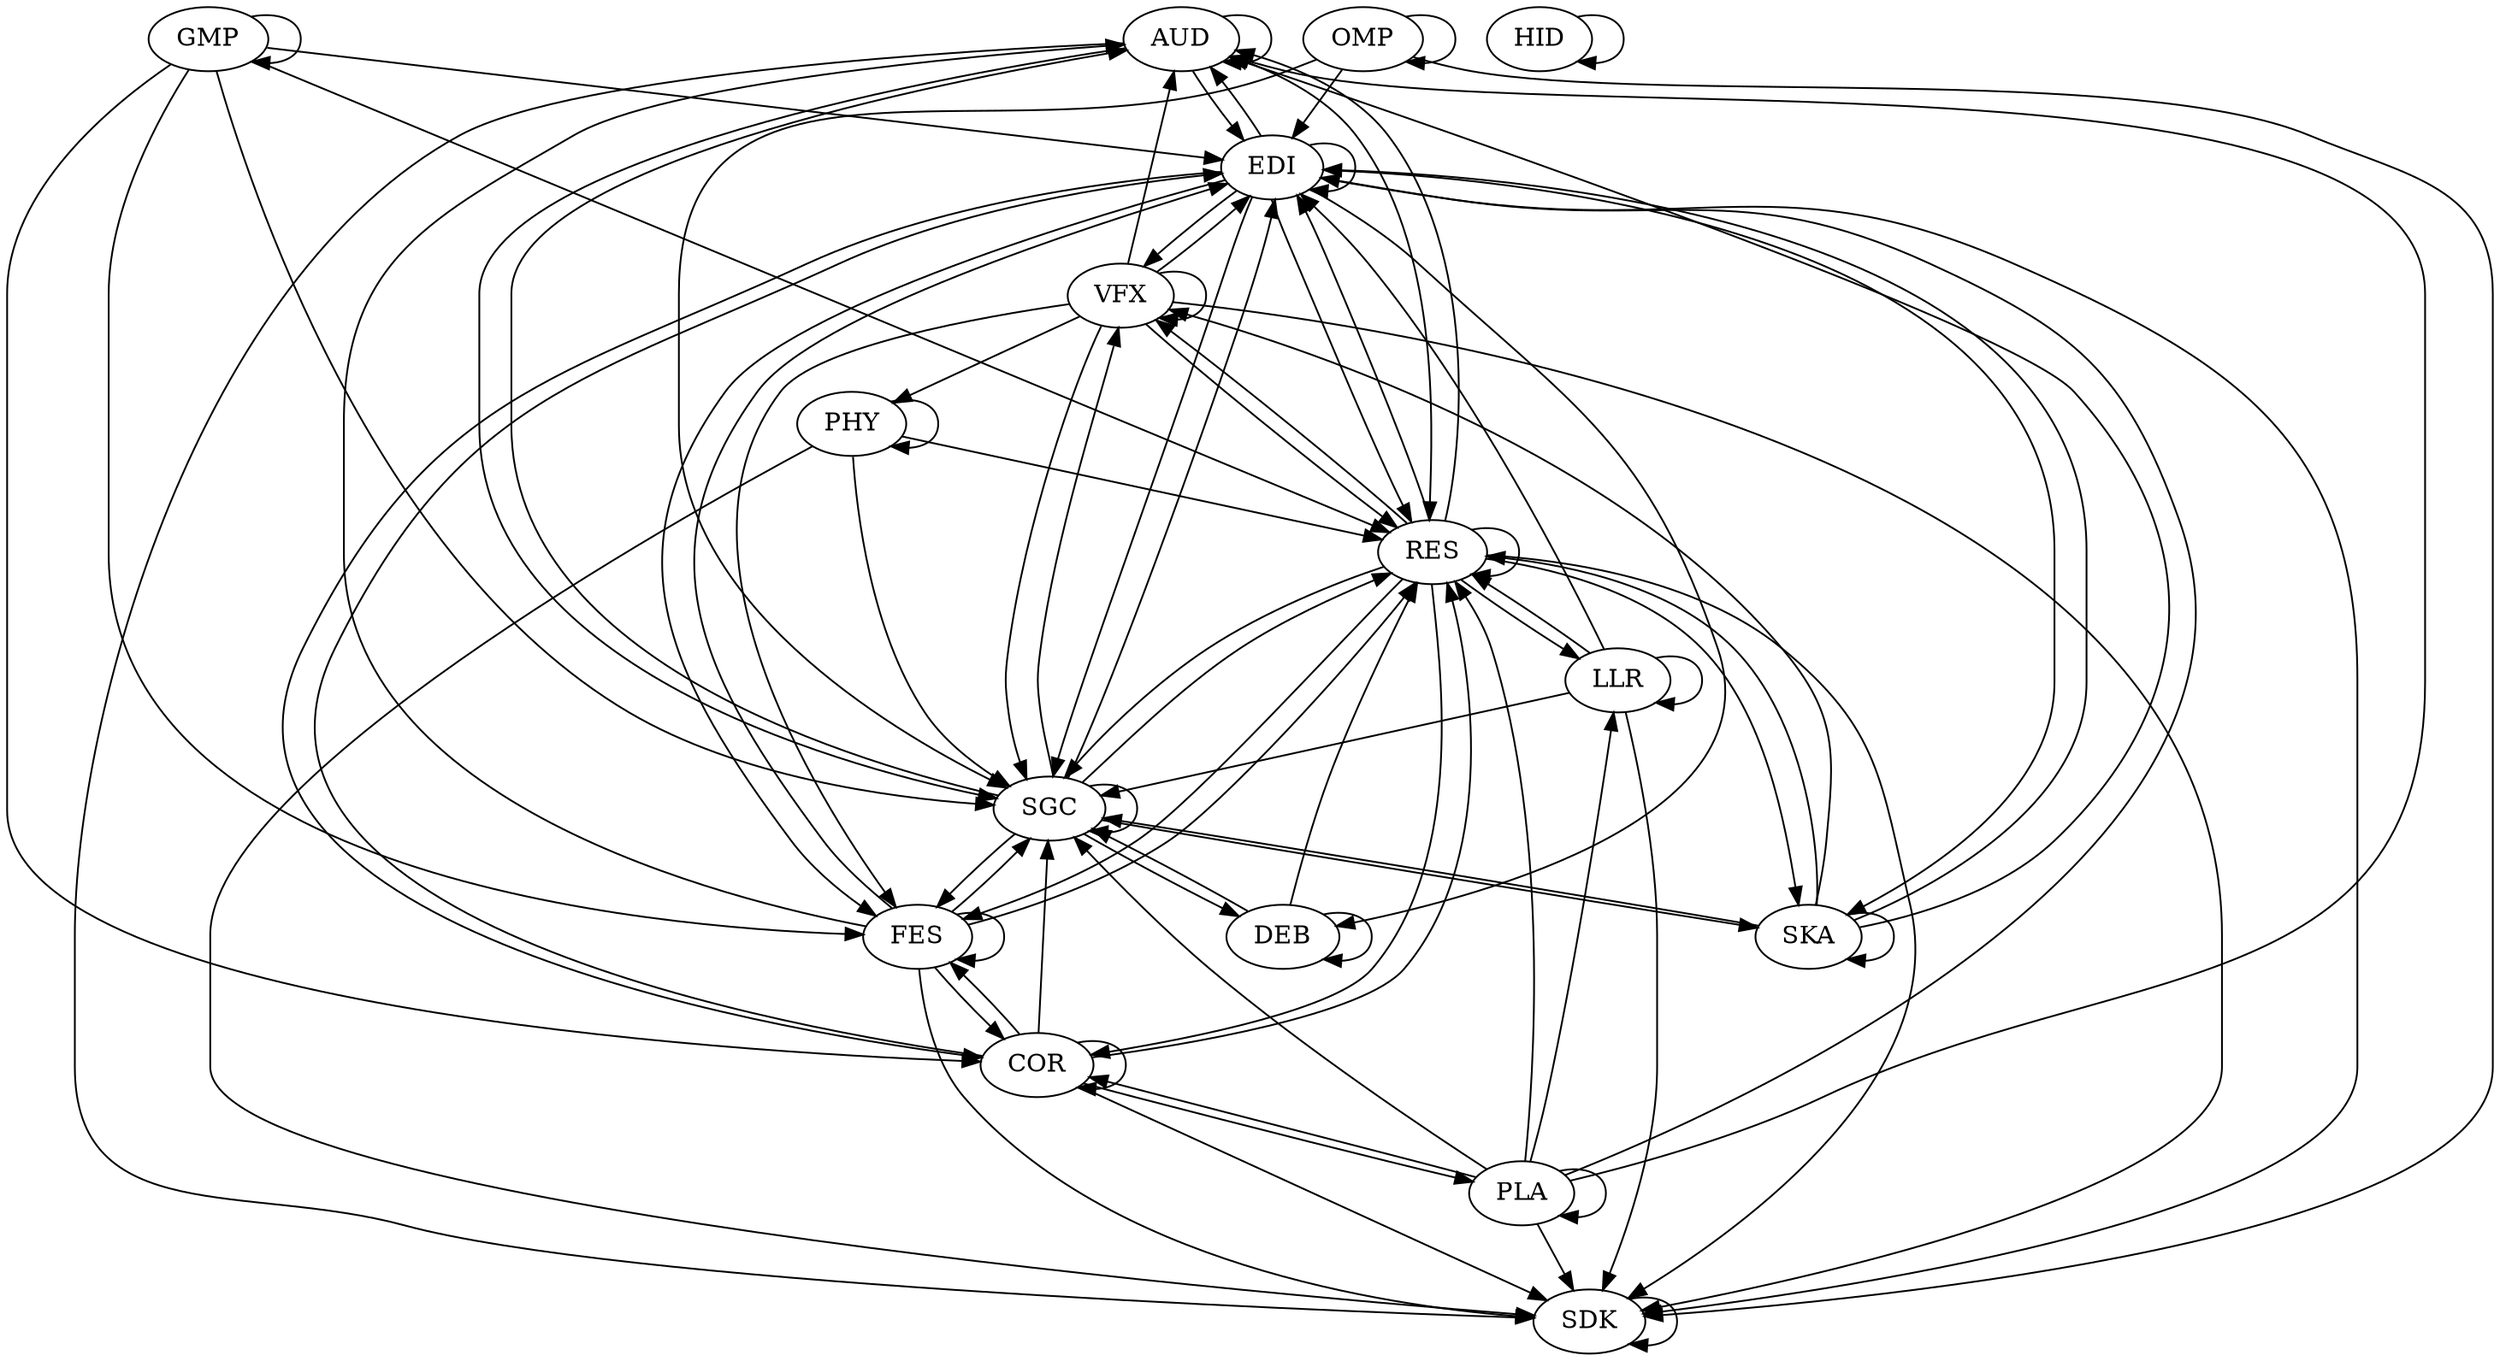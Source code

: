 digraph "source tree" {
	"AUD" -> "AUD"
	"AUD" -> "EDI"
	"AUD" -> "RES"
	"AUD" -> "SDK"
	"AUD" -> "SGC"
	"COR" -> "COR"
	"COR" -> "EDI"
	"COR" -> "FES"
	"COR" -> "PLA"
	"COR" -> "RES"
	"COR" -> "SDK"
	"COR" -> "SGC"
	"DEB" -> "DEB"
	"DEB" -> "RES"
	"DEB" -> "SGC"
	"EDI" -> "AUD"
	"EDI" -> "COR"
	"EDI" -> "DEB"
	"EDI" -> "EDI"
	"EDI" -> "FES"
	"EDI" -> "RES"
	"EDI" -> "SDK"
	"EDI" -> "SGC"
	"EDI" -> "SKA"
	"EDI" -> "VFX"
	"FES" -> "AUD"
	"FES" -> "COR"
	"FES" -> "EDI"
	"FES" -> "FES"
	"FES" -> "RES"
	"FES" -> "SDK"
	"FES" -> "SGC"
	"GMP" -> "COR"
	"GMP" -> "EDI"
	"GMP" -> "FES"
	"GMP" -> "GMP"
	"GMP" -> "RES"
	"GMP" -> "SGC"
	"HID" -> "HID"
	"LLR" -> "EDI"
	"LLR" -> "LLR"
	"LLR" -> "RES"
	"LLR" -> "SDK"
	"LLR" -> "SGC"
	"OMP" -> "EDI"
	"OMP" -> "OMP"
	"OMP" -> "SDK"
	"OMP" -> "SGC"
	"PHY" -> "PHY"
	"PHY" -> "RES"
	"PHY" -> "SDK"
	"PHY" -> "SGC"
	"PLA" -> "AUD"
	"PLA" -> "COR"
	"PLA" -> "EDI"
	"PLA" -> "LLR"
	"PLA" -> "PLA"
	"PLA" -> "RES"
	"PLA" -> "SDK"
	"PLA" -> "SGC"
	"RES" -> "AUD"
	"RES" -> "COR"
	"RES" -> "EDI"
	"RES" -> "FES"
	"RES" -> "LLR"
	"RES" -> "RES"
	"RES" -> "SDK"
	"RES" -> "SGC"
	"RES" -> "SKA"
	"RES" -> "VFX"
	"SDK" -> "SDK"
	"SGC" -> "AUD"
	"SGC" -> "DEB"
	"SGC" -> "EDI"
	"SGC" -> "FES"
	"SGC" -> "RES"
	"SGC" -> "SGC"
	"SGC" -> "SKA"
	"SGC" -> "VFX"
	"SKA" -> "AUD"
	"SKA" -> "EDI"
	"SKA" -> "RES"
	"SKA" -> "SGC"
	"SKA" -> "SKA"
	"SKA" -> "VFX"
	"VFX" -> "AUD"
	"VFX" -> "EDI"
	"VFX" -> "FES"
	"VFX" -> "PHY"
	"VFX" -> "RES"
	"VFX" -> "SDK"
	"VFX" -> "SGC"
	"VFX" -> "VFX"
}